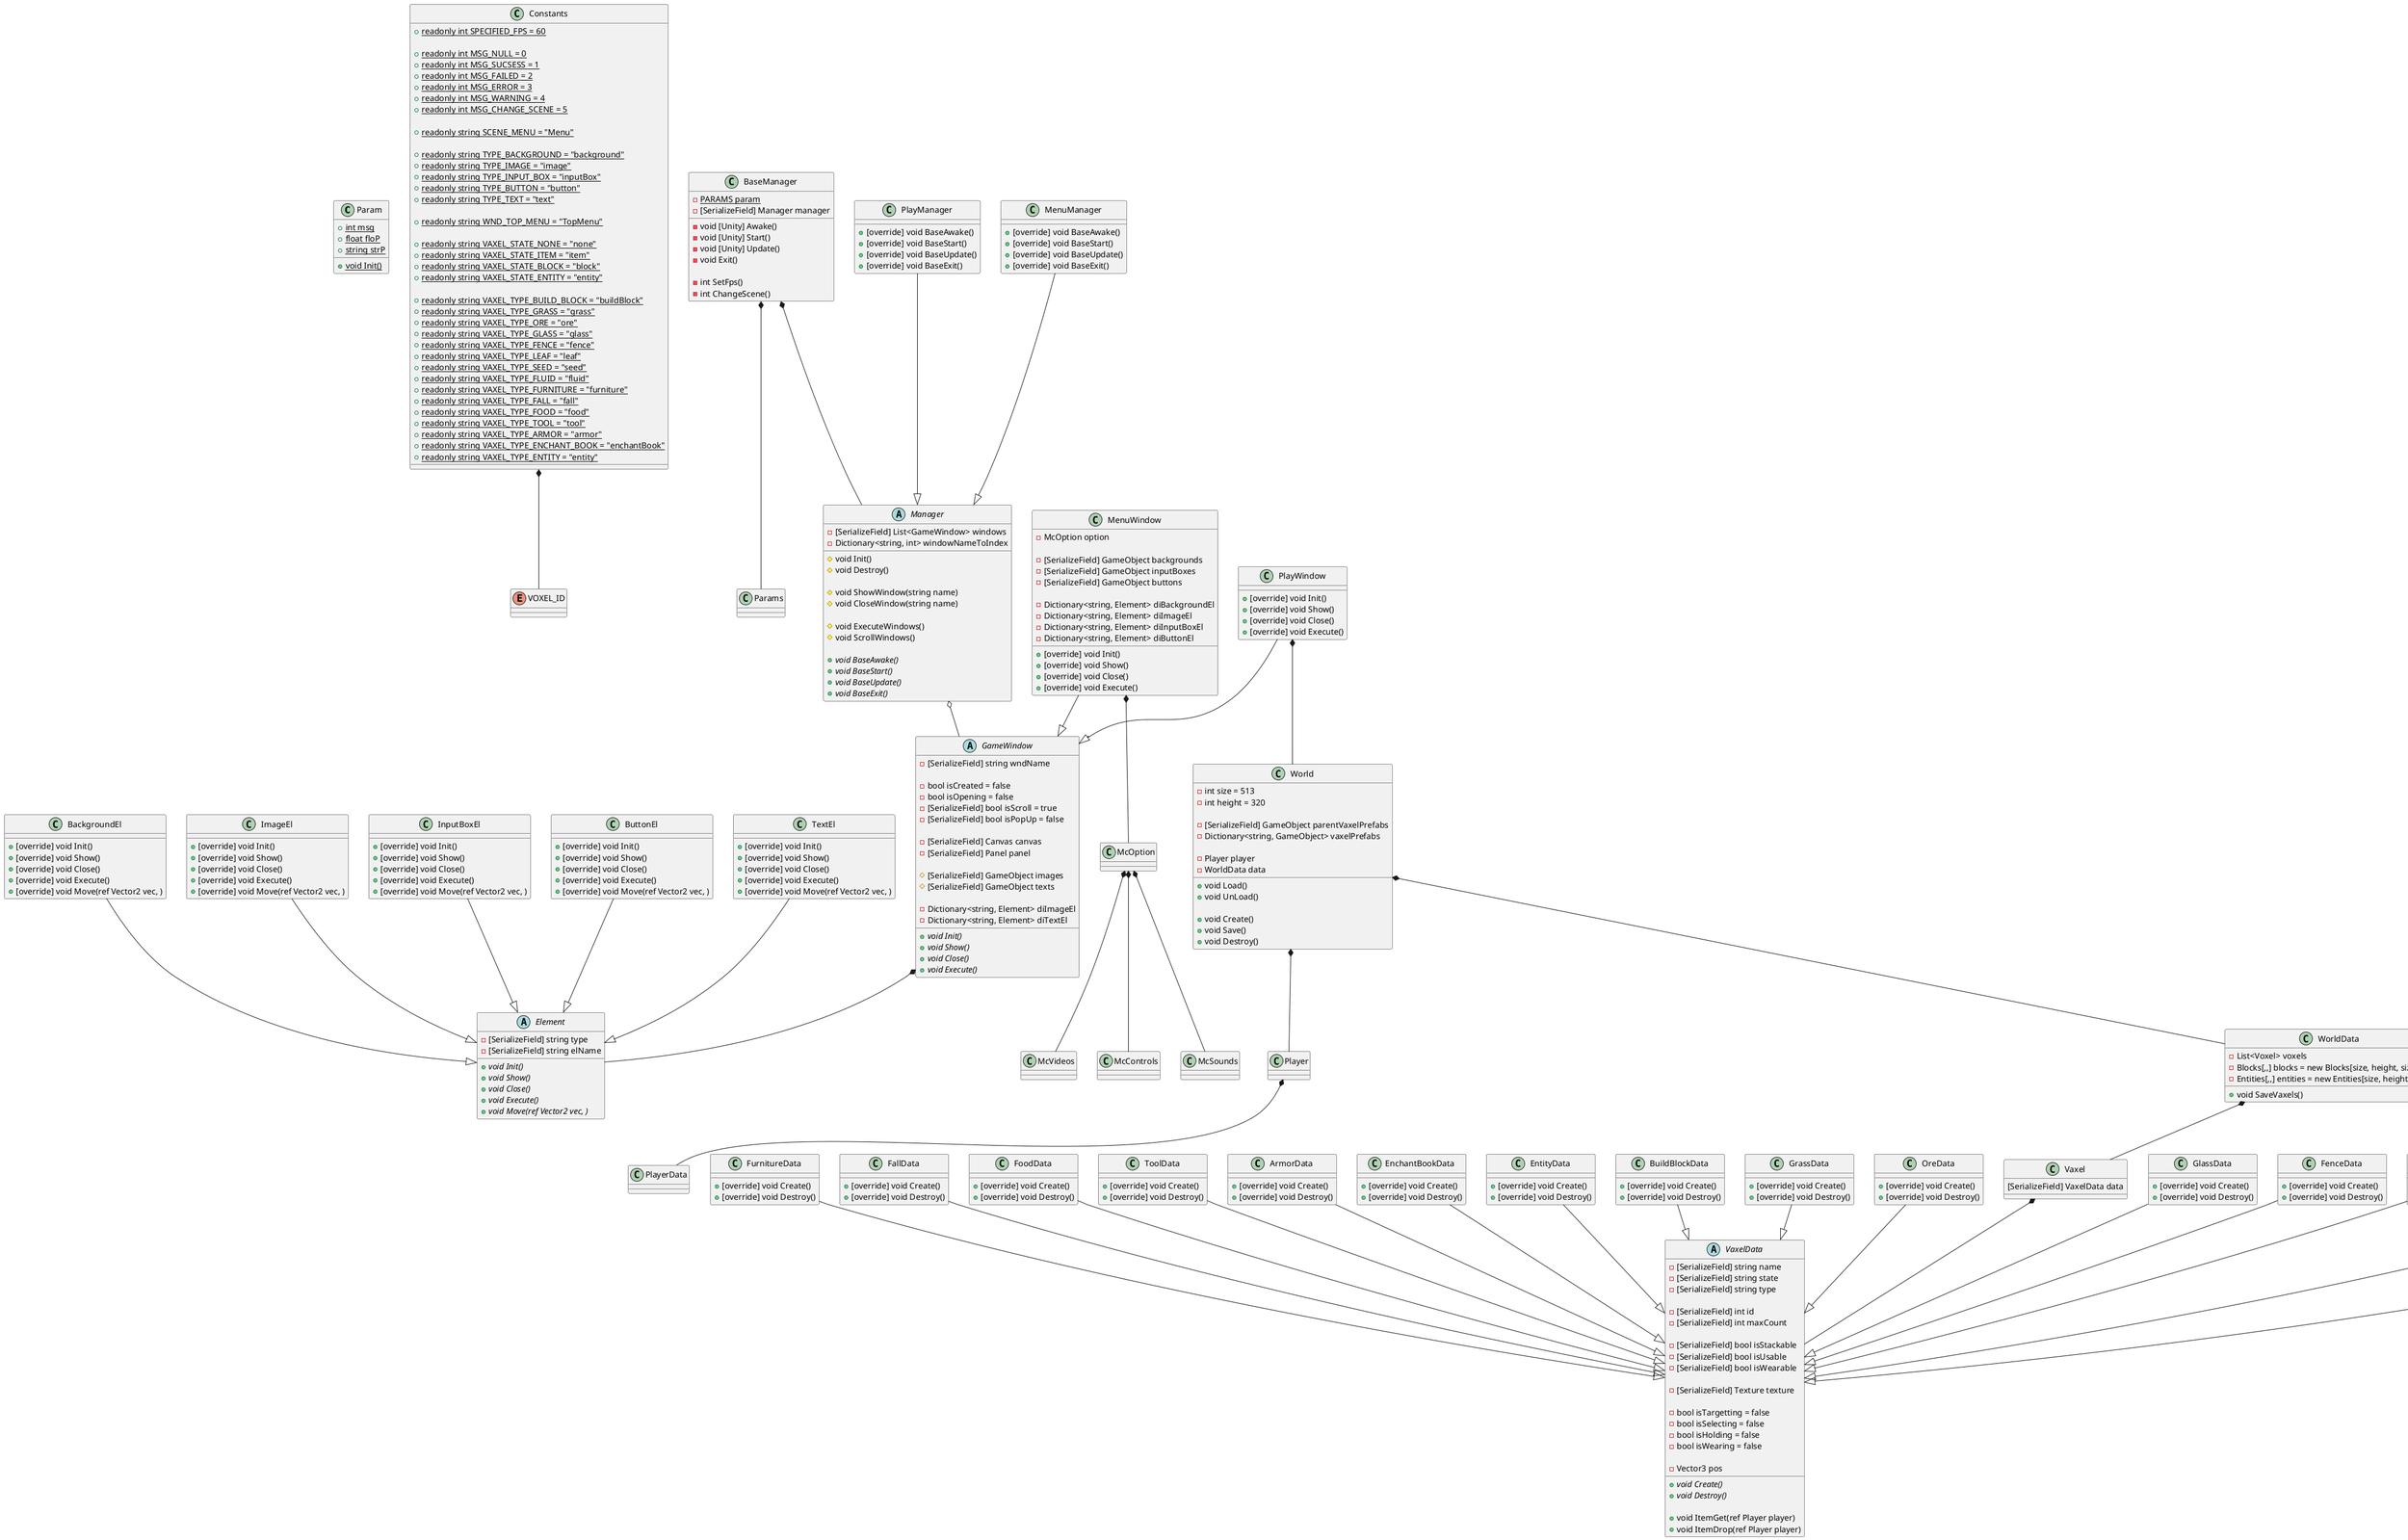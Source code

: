 ﻿@startuml Prototype App Base System

class Param
{
    + {static} int msg
    + {static} float floP
    + {static} string strP

    + {static} void Init()
}

enum VOXEL_ID
{

}

Constants *-- VOXEL_ID
class Constants
{
    + {static} readonly int SPECIFIED_FPS = 60

    + {static} readonly int MSG_NULL = 0
    + {static} readonly int MSG_SUCSESS = 1
    + {static} readonly int MSG_FAILED = 2
    + {static} readonly int MSG_ERROR = 3
    + {static} readonly int MSG_WARNING = 4
    + {static} readonly int MSG_CHANGE_SCENE = 5

    + {static} readonly string SCENE_MENU = "Menu"

    + {static} readonly string TYPE_BACKGROUND = "background"
    + {static} readonly string TYPE_IMAGE = "image"
    + {static} readonly string TYPE_INPUT_BOX = "inputBox"
    + {static} readonly string TYPE_BUTTON = "button"
    + {static} readonly string TYPE_TEXT = "text"

    + {static} readonly string WND_TOP_MENU = "TopMenu"

    + {static} readonly string VAXEL_STATE_NONE = "none"
    + {static} readonly string VAXEL_STATE_ITEM = "item"
    + {static} readonly string VAXEL_STATE_BLOCK = "block"
    + {static} readonly string VAXEL_STATE_ENTITY = "entity"

    + {static} readonly string VAXEL_TYPE_BUILD_BLOCK = "buildBlock"
    + {static} readonly string VAXEL_TYPE_GRASS = "grass"
    + {static} readonly string VAXEL_TYPE_ORE = "ore"
    + {static} readonly string VAXEL_TYPE_GLASS = "glass"
    + {static} readonly string VAXEL_TYPE_FENCE = "fence"
    + {static} readonly string VAXEL_TYPE_LEAF = "leaf"
    + {static} readonly string VAXEL_TYPE_SEED = "seed"
    + {static} readonly string VAXEL_TYPE_FLUID = "fluid"
    + {static} readonly string VAXEL_TYPE_FURNITURE = "furniture"
    + {static} readonly string VAXEL_TYPE_FALL = "fall"
    + {static} readonly string VAXEL_TYPE_FOOD = "food"
    + {static} readonly string VAXEL_TYPE_TOOL = "tool"
    + {static} readonly string VAXEL_TYPE_ARMOR = "armor"
    + {static} readonly string VAXEL_TYPE_ENCHANT_BOOK = "enchantBook"
    + {static} readonly string VAXEL_TYPE_ENTITY = "entity"
}

BaseManager *-- Params
BaseManager *-- Manager
class BaseManager
{
    - {static} PARAMS param
    - [SerializeField] Manager manager

    - void [Unity] Awake()
    - void [Unity] Start()
    - void [Unity] Update()
    - void Exit()

    - int SetFps()
    - int ChangeScene()
}

abstract class Element
{
    - [SerializeField] string type
    - [SerializeField] string elName

    + {abstract} void Init()
    + {abstract} void Show()
    + {abstract} void Close()
    + {abstract} void Execute()
    + {abstract} void Move(ref Vector2 vec, )
}

BackgroundEl --|> Element
class BackgroundEl
{
    + [override] void Init()
    + [override] void Show()
    + [override] void Close()   
    + [override] void Execute()
    + [override] void Move(ref Vector2 vec, )
}

ImageEl --|> Element
class ImageEl
{
    + [override] void Init()
    + [override] void Show()
    + [override] void Close()   
    + [override] void Execute()
    + [override] void Move(ref Vector2 vec, )
}

InputBoxEl --|> Element
class InputBoxEl
{
    + [override] void Init()
    + [override] void Show()
    + [override] void Close()   
    + [override] void Execute()
    + [override] void Move(ref Vector2 vec, )
}

ButtonEl --|> Element
class ButtonEl
{
    + [override] void Init()
    + [override] void Show()
    + [override] void Close()   
    + [override] void Execute()
    + [override] void Move(ref Vector2 vec, )
}

TextEl --|> Element
class TextEl
{
    + [override] void Init()
    + [override] void Show()
    + [override] void Close()   
    + [override] void Execute()
    + [override] void Move(ref Vector2 vec, )
}

GameWindow *-- Element
abstract class GameWindow
{
    - [SerializeField] string wndName

    - bool isCreated = false
    - bool isOpening = false
    - [SerializeField] bool isScroll = true
    - [SerializeField] bool isPopUp = false

    - [SerializeField] Canvas canvas
    - [SerializeField] Panel panel

    # [SerializeField] GameObject images
    # [SerializeField] GameObject texts

    - Dictionary<string, Element> diImageEl
    - Dictionary<string, Element> diTextEl

    + {abstract} void Init()
    + {abstract} void Show()
    + {abstract} void Close()
    + {abstract} void Execute()
}

MenuWindow *-- McOption
MenuWindow --|> GameWindow
class MenuWindow
{
    - McOption option

    - [SerializeField] GameObject backgrounds
    - [SerializeField] GameObject inputBoxes
    - [SerializeField] GameObject buttons

    - Dictionary<string, Element> diBackgroundEl
    - Dictionary<string, Element> diImageEl
    - Dictionary<string, Element> diInputBoxEl
    - Dictionary<string, Element> diButtonEl

    + [override] void Init()
    + [override] void Show()
    + [override] void Close()
    + [override] void Execute()
}

class McVideos
{

}

class McControls
{

}

class McSounds
{

}

McOption *-- McVideos
McOption *-- McControls
McOption *-- McSounds
class McOption
{

}

PlayWindow *-- World
PlayWindow --|> GameWindow
class PlayWindow
{
    + [override] void Init()
    + [override] void Show()
    + [override] void Close()
    + [override] void Execute()
}

Vaxel *-- VaxelData
class Vaxel
{
    [SerializeField] VaxelData data
}

abstract class VaxelData
{
    - [SerializeField] string name
    - [SerializeField] string state
    - [SerializeField] string type

    - [SerializeField] int id
    - [SerializeField] int maxCount

    - [SerializeField] bool isStackable
    - [SerializeField] bool isUsable
    - [SerializeField] bool isWearable

    - [SerializeField] Texture texture

    - bool isTargetting = false
    - bool isSelecting = false
    - bool isHolding = false
    - bool isWearing = false

    - Vector3 pos

    + {abstract} void Create()
    + {abstract} void Destroy()

    + void ItemGet(ref Player player)
    + void ItemDrop(ref Player player)
}

BuildBlockData --|> VaxelData
class BuildBlockData
{
    + [override] void Create()
    + [override] void Destroy()
}

GrassData --|> VaxelData
class GrassData
{
    + [override] void Create()
    + [override] void Destroy()
}

OreData --|> VaxelData
class OreData
{
    + [override] void Create()
    + [override] void Destroy()
}

GlassData --|> VaxelData
class GlassData
{
    + [override] void Create()
    + [override] void Destroy()
}

FenceData --|> VaxelData
class FenceData
{
    + [override] void Create()
    + [override] void Destroy()
}

LeafData --|> VaxelData
class LeafData
{
    + [override] void Create()
    + [override] void Destroy()
}

SeedData --|> VaxelData
class SeedData
{
    + [override] void Create()
    + [override] void Destroy()
}

FluidData --|> VaxelData
class FluidData
{
    + [override] void Create()
    + [override] void Destroy()
}

FurnitureData --|> VaxelData
class FurnitureData
{
    + [override] void Create()
    + [override] void Destroy()
}

FallData --|> VaxelData
class FallData
{
    + [override] void Create()
    + [override] void Destroy()
}

FoodData --|> VaxelData
class FoodData
{
    + [override] void Create()
    + [override] void Destroy()
}

ToolData --|> VaxelData
class ToolData
{
    + [override] void Create()
    + [override] void Destroy()
}

ArmorData --|> VaxelData
class ArmorData
{
    + [override] void Create()
    + [override] void Destroy()
}

EnchantBookData --|> VaxelData
class EnchantBookData
{
    + [override] void Create()
    + [override] void Destroy()
}

EntityData --|> VaxelData
class EntityData
{
    + [override] void Create()
    + [override] void Destroy()
}

class PlayerData
{

}

Player *-- PlayerData
class Player
{

}

class Blocks
{
    - List<Voxel> existingVoxel
}

class Entities
{
    - List<Voxel> existingVoxel
}

WorldData *-- Blocks
WorldData *-- Entities
WorldData *-- Vaxel
class WorldData
{
    - List<Voxel> voxels
    - Blocks[,,] blocks = new Blocks[size, height, size]
    - Entities[,,] entities = new Entities[size, height, size]

    + void SaveVaxels()
}

World *-- Player
World *-- WorldData
class World
{
    - int size = 513
    - int height = 320

    - [SerializeField] GameObject parentVaxelPrefabs
    - Dictionary<string, GameObject> vaxelPrefabs

    - Player player
    - WorldData data

    + void Load()
    + void UnLoad()

    + void Create()
    + void Save()
    + void Destroy()
}

Manager o-- GameWindow
abstract class Manager
{
    - [SerializeField] List<GameWindow> windows
    - Dictionary<string, int> windowNameToIndex

    # void Init()
    # void Destroy()

    # void ShowWindow(string name)
    # void CloseWindow(string name)

    # void ExecuteWindows()
    # void ScrollWindows()

    + {abstract} void BaseAwake()
    + {abstract} void BaseStart()
    + {abstract} void BaseUpdate()
    + {abstract} void BaseExit()
}

MenuManager --|> Manager
class MenuManager
{
    + [override] void BaseAwake()
    + [override] void BaseStart()
    + [override] void BaseUpdate()
    + [override] void BaseExit()
}

PlayManager --|> Manager
class PlayManager
{
    + [override] void BaseAwake()
    + [override] void BaseStart()
    + [override] void BaseUpdate()
    + [override] void BaseExit()
}


@enduml